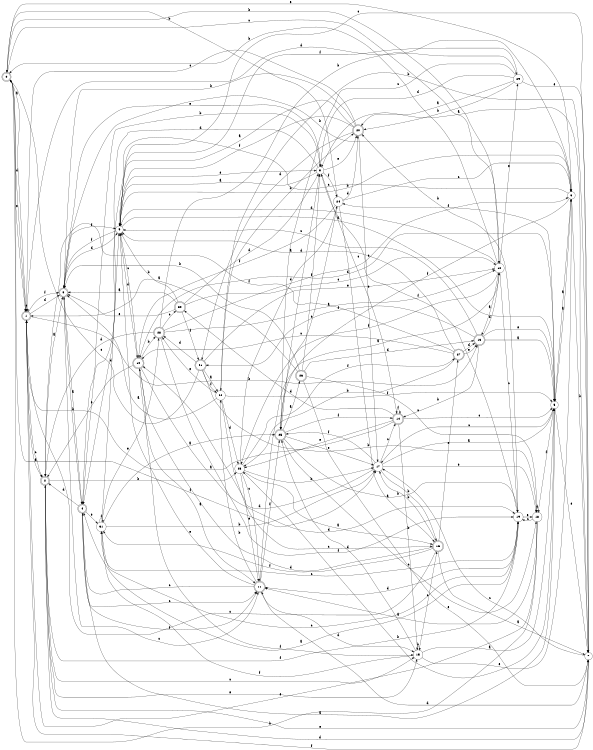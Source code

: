 digraph n26_1 {
__start0 [label="" shape="none"];

rankdir=LR;
size="8,5";

s0 [style="rounded,filled", color="black", fillcolor="white" shape="doublecircle", label="0"];
s1 [style="rounded,filled", color="black", fillcolor="white" shape="doublecircle", label="1"];
s2 [style="rounded,filled", color="black", fillcolor="white" shape="doublecircle", label="2"];
s3 [style="rounded,filled", color="black", fillcolor="white" shape="doublecircle", label="3"];
s4 [style="rounded,filled", color="black", fillcolor="white" shape="doublecircle", label="4"];
s5 [style="filled", color="black", fillcolor="white" shape="circle", label="5"];
s6 [style="filled", color="black", fillcolor="white" shape="circle", label="6"];
s7 [style="filled", color="black", fillcolor="white" shape="circle", label="7"];
s8 [style="filled", color="black", fillcolor="white" shape="circle", label="8"];
s9 [style="filled", color="black", fillcolor="white" shape="circle", label="9"];
s10 [style="rounded,filled", color="black", fillcolor="white" shape="doublecircle", label="10"];
s11 [style="rounded,filled", color="black", fillcolor="white" shape="doublecircle", label="11"];
s12 [style="filled", color="black", fillcolor="white" shape="circle", label="12"];
s13 [style="rounded,filled", color="black", fillcolor="white" shape="doublecircle", label="13"];
s14 [style="rounded,filled", color="black", fillcolor="white" shape="doublecircle", label="14"];
s15 [style="filled", color="black", fillcolor="white" shape="circle", label="15"];
s16 [style="rounded,filled", color="black", fillcolor="white" shape="doublecircle", label="16"];
s17 [style="filled", color="black", fillcolor="white" shape="circle", label="17"];
s18 [style="filled", color="black", fillcolor="white" shape="circle", label="18"];
s19 [style="filled", color="black", fillcolor="white" shape="circle", label="19"];
s20 [style="rounded,filled", color="black", fillcolor="white" shape="doublecircle", label="20"];
s21 [style="rounded,filled", color="black", fillcolor="white" shape="doublecircle", label="21"];
s22 [style="filled", color="black", fillcolor="white" shape="circle", label="22"];
s23 [style="filled", color="black", fillcolor="white" shape="circle", label="23"];
s24 [style="filled", color="black", fillcolor="white" shape="circle", label="24"];
s25 [style="rounded,filled", color="black", fillcolor="white" shape="doublecircle", label="25"];
s26 [style="rounded,filled", color="black", fillcolor="white" shape="doublecircle", label="26"];
s27 [style="rounded,filled", color="black", fillcolor="white" shape="doublecircle", label="27"];
s28 [style="rounded,filled", color="black", fillcolor="white" shape="doublecircle", label="28"];
s29 [style="filled", color="black", fillcolor="white" shape="circle", label="29"];
s30 [style="rounded,filled", color="black", fillcolor="white" shape="doublecircle", label="30"];
s31 [style="filled", color="black", fillcolor="white" shape="circle", label="31"];
s0 -> s1 [label="a"];
s0 -> s12 [label="b"];
s0 -> s12 [label="c"];
s0 -> s1 [label="d"];
s0 -> s1 [label="e"];
s0 -> s17 [label="f"];
s1 -> s2 [label="a"];
s1 -> s13 [label="b"];
s1 -> s2 [label="c"];
s1 -> s3 [label="d"];
s1 -> s1 [label="e"];
s1 -> s3 [label="f"];
s2 -> s3 [label="a"];
s2 -> s23 [label="b"];
s2 -> s15 [label="c"];
s2 -> s7 [label="d"];
s2 -> s15 [label="e"];
s2 -> s19 [label="f"];
s3 -> s4 [label="a"];
s3 -> s6 [label="b"];
s3 -> s11 [label="c"];
s3 -> s9 [label="d"];
s3 -> s8 [label="e"];
s3 -> s9 [label="f"];
s4 -> s5 [label="a"];
s4 -> s3 [label="b"];
s4 -> s11 [label="c"];
s4 -> s2 [label="d"];
s4 -> s31 [label="e"];
s4 -> s11 [label="f"];
s5 -> s6 [label="a"];
s5 -> s23 [label="b"];
s5 -> s17 [label="c"];
s5 -> s10 [label="d"];
s5 -> s7 [label="e"];
s5 -> s24 [label="f"];
s6 -> s5 [label="a"];
s6 -> s7 [label="b"];
s6 -> s4 [label="c"];
s6 -> s1 [label="d"];
s6 -> s0 [label="e"];
s6 -> s25 [label="f"];
s7 -> s8 [label="a"];
s7 -> s22 [label="b"];
s7 -> s17 [label="c"];
s7 -> s11 [label="d"];
s7 -> s2 [label="e"];
s7 -> s1 [label="f"];
s8 -> s9 [label="a"];
s8 -> s4 [label="b"];
s8 -> s14 [label="c"];
s8 -> s4 [label="d"];
s8 -> s20 [label="e"];
s8 -> s24 [label="f"];
s9 -> s5 [label="a"];
s9 -> s6 [label="b"];
s9 -> s7 [label="c"];
s9 -> s10 [label="d"];
s9 -> s8 [label="e"];
s9 -> s3 [label="f"];
s10 -> s11 [label="a"];
s10 -> s28 [label="b"];
s10 -> s9 [label="c"];
s10 -> s19 [label="d"];
s10 -> s2 [label="e"];
s10 -> s15 [label="f"];
s11 -> s12 [label="a"];
s11 -> s22 [label="b"];
s11 -> s4 [label="c"];
s11 -> s15 [label="d"];
s11 -> s9 [label="e"];
s11 -> s25 [label="f"];
s12 -> s13 [label="a"];
s12 -> s0 [label="b"];
s12 -> s19 [label="c"];
s12 -> s9 [label="d"];
s12 -> s29 [label="e"];
s12 -> s23 [label="f"];
s13 -> s5 [label="a"];
s13 -> s14 [label="b"];
s13 -> s9 [label="c"];
s13 -> s12 [label="d"];
s13 -> s5 [label="e"];
s13 -> s21 [label="f"];
s14 -> s1 [label="a"];
s14 -> s15 [label="b"];
s14 -> s5 [label="c"];
s14 -> s30 [label="d"];
s14 -> s23 [label="e"];
s14 -> s14 [label="f"];
s15 -> s5 [label="a"];
s15 -> s15 [label="b"];
s15 -> s16 [label="c"];
s15 -> s25 [label="d"];
s15 -> s6 [label="e"];
s15 -> s31 [label="f"];
s16 -> s7 [label="a"];
s16 -> s17 [label="b"];
s16 -> s1 [label="c"];
s16 -> s10 [label="d"];
s16 -> s27 [label="e"];
s16 -> s31 [label="f"];
s17 -> s5 [label="a"];
s17 -> s16 [label="b"];
s17 -> s14 [label="c"];
s17 -> s10 [label="d"];
s17 -> s18 [label="e"];
s17 -> s25 [label="f"];
s18 -> s11 [label="a"];
s18 -> s0 [label="b"];
s18 -> s19 [label="c"];
s18 -> s18 [label="d"];
s18 -> s1 [label="e"];
s18 -> s5 [label="f"];
s19 -> s4 [label="a"];
s19 -> s20 [label="b"];
s19 -> s31 [label="c"];
s19 -> s11 [label="d"];
s19 -> s18 [label="e"];
s19 -> s8 [label="f"];
s20 -> s9 [label="a"];
s20 -> s3 [label="b"];
s20 -> s1 [label="c"];
s20 -> s21 [label="d"];
s20 -> s17 [label="e"];
s20 -> s9 [label="f"];
s21 -> s22 [label="a"];
s21 -> s18 [label="b"];
s21 -> s0 [label="c"];
s21 -> s28 [label="d"];
s21 -> s12 [label="e"];
s21 -> s22 [label="f"];
s22 -> s3 [label="a"];
s22 -> s20 [label="b"];
s22 -> s16 [label="c"];
s22 -> s23 [label="d"];
s22 -> s28 [label="e"];
s22 -> s5 [label="f"];
s23 -> s16 [label="a"];
s23 -> s17 [label="b"];
s23 -> s11 [label="c"];
s23 -> s24 [label="d"];
s23 -> s11 [label="e"];
s23 -> s27 [label="f"];
s24 -> s16 [label="a"];
s24 -> s0 [label="b"];
s24 -> s6 [label="c"];
s24 -> s20 [label="d"];
s24 -> s25 [label="e"];
s24 -> s10 [label="f"];
s25 -> s26 [label="a"];
s25 -> s19 [label="b"];
s25 -> s18 [label="c"];
s25 -> s8 [label="d"];
s25 -> s17 [label="e"];
s25 -> s14 [label="f"];
s26 -> s1 [label="a"];
s26 -> s3 [label="b"];
s26 -> s18 [label="c"];
s26 -> s13 [label="d"];
s26 -> s7 [label="e"];
s26 -> s8 [label="f"];
s27 -> s9 [label="a"];
s27 -> s23 [label="b"];
s27 -> s10 [label="c"];
s27 -> s13 [label="d"];
s27 -> s13 [label="e"];
s27 -> s2 [label="f"];
s28 -> s12 [label="a"];
s28 -> s29 [label="b"];
s28 -> s30 [label="c"];
s28 -> s2 [label="d"];
s28 -> s6 [label="e"];
s28 -> s19 [label="f"];
s29 -> s20 [label="a"];
s29 -> s20 [label="b"];
s29 -> s25 [label="c"];
s29 -> s8 [label="d"];
s29 -> s7 [label="e"];
s29 -> s9 [label="f"];
s30 -> s3 [label="a"];
s30 -> s9 [label="b"];
s30 -> s12 [label="c"];
s30 -> s8 [label="d"];
s30 -> s3 [label="e"];
s30 -> s21 [label="f"];
s31 -> s25 [label="a"];
s31 -> s17 [label="b"];
s31 -> s19 [label="c"];
s31 -> s9 [label="d"];
s31 -> s28 [label="e"];
s31 -> s31 [label="f"];

}